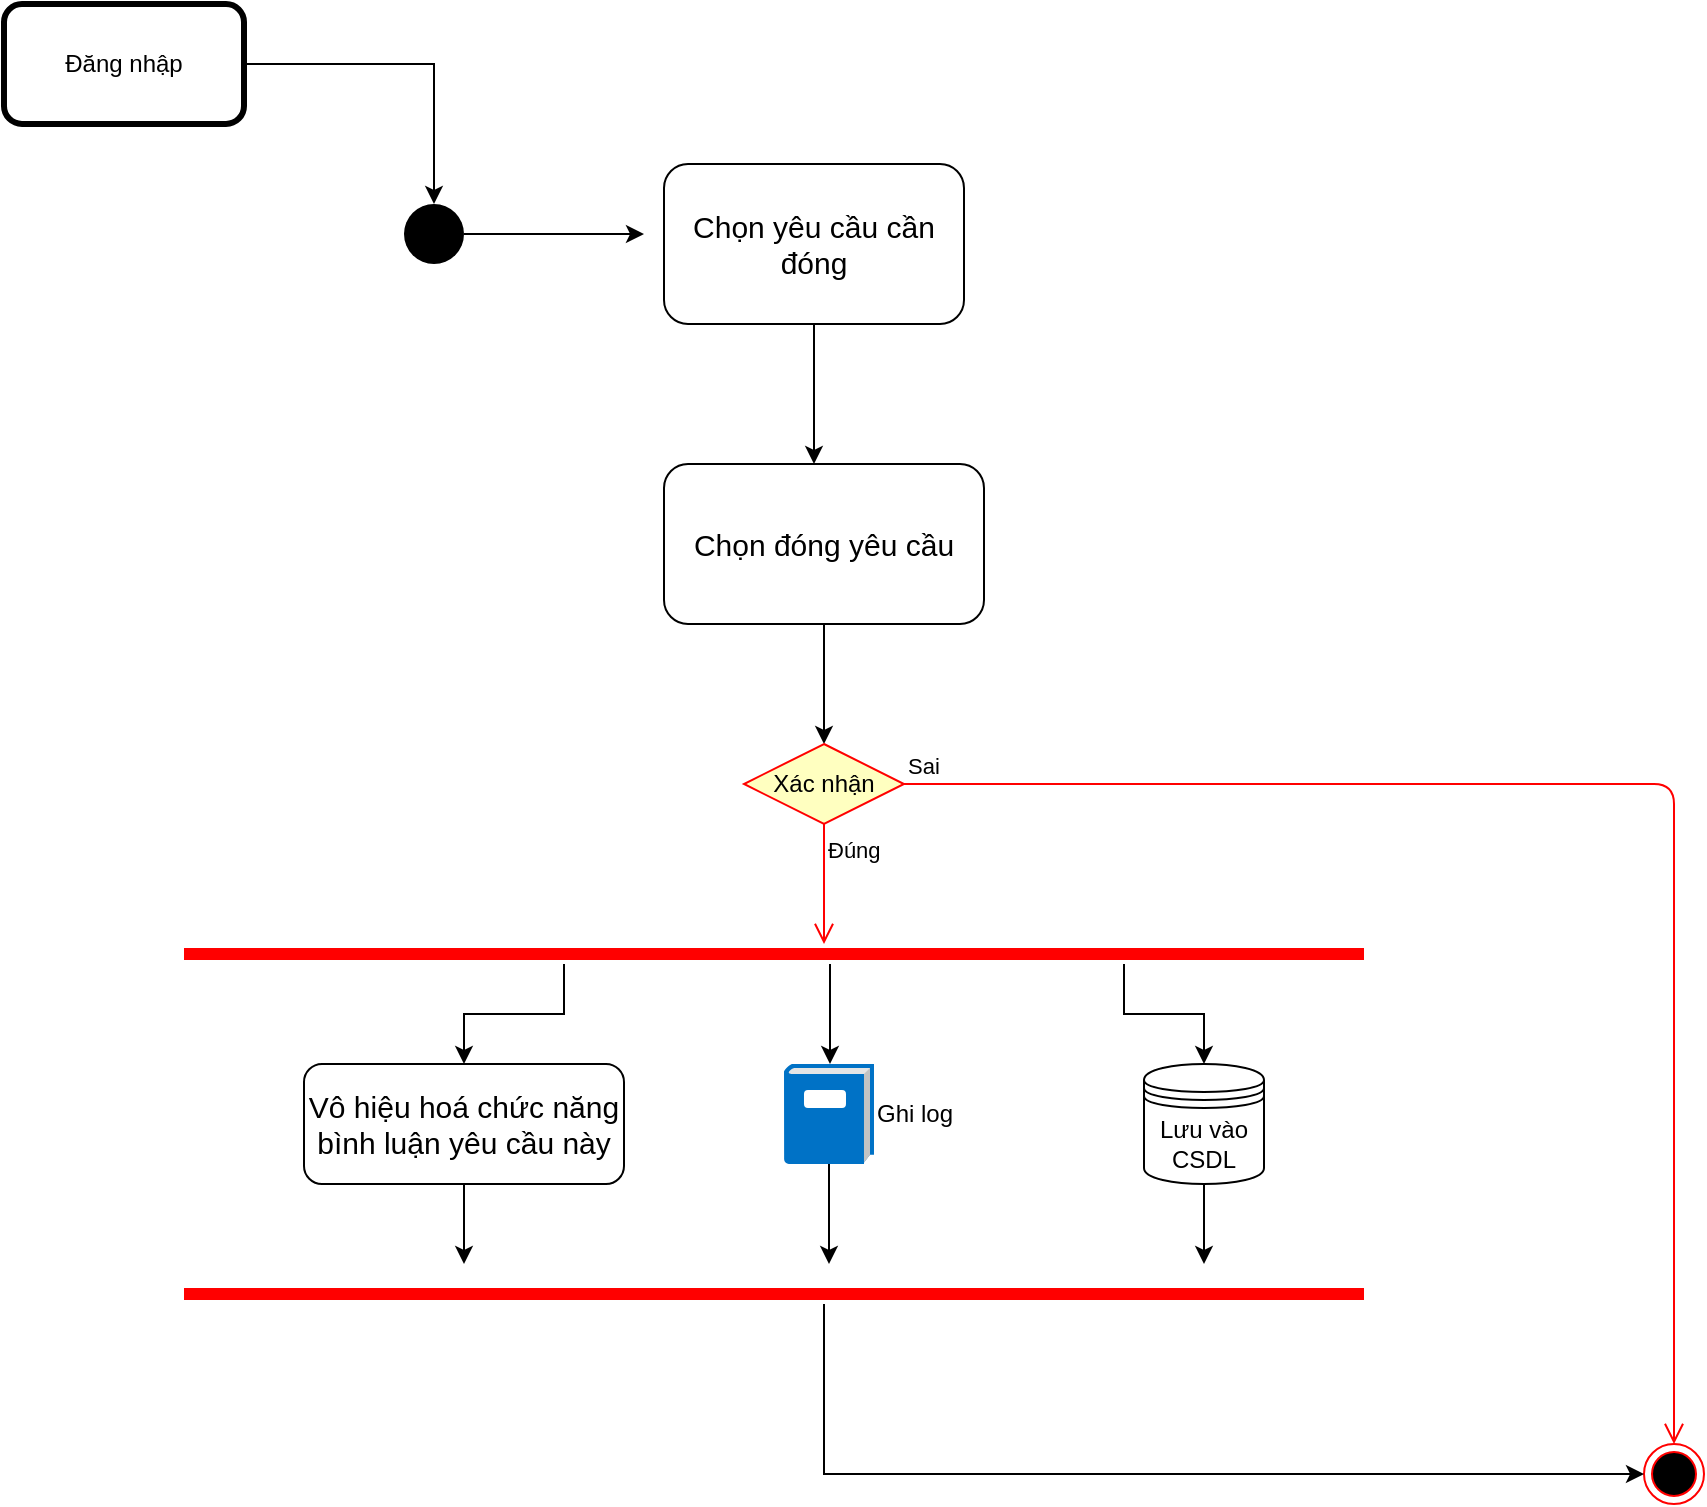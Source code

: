<mxfile version="13.9.2" type="device"><diagram name="Page-1" id="e7e014a7-5840-1c2e-5031-d8a46d1fe8dd"><mxGraphModel dx="1038" dy="592" grid="1" gridSize="10" guides="1" tooltips="1" connect="1" arrows="1" fold="1" page="1" pageScale="1" pageWidth="1169" pageHeight="826" background="#ffffff" math="0" shadow="0"><root><mxCell id="0"/><mxCell id="1" parent="0"/><mxCell id="A0P0WAkoeJ6fGI72fvnO-72" style="edgeStyle=orthogonalEdgeStyle;rounded=0;orthogonalLoop=1;jettySize=auto;html=1;fontSize=15;" parent="1" source="A0P0WAkoeJ6fGI72fvnO-41" edge="1"><mxGeometry relative="1" as="geometry"><mxPoint x="400" y="145" as="targetPoint"/></mxGeometry></mxCell><mxCell id="A0P0WAkoeJ6fGI72fvnO-41" value="" style="ellipse;fillColor=#000000;strokeColor=none;" parent="1" vertex="1"><mxGeometry x="280" y="130" width="30" height="30" as="geometry"/></mxCell><mxCell id="A0P0WAkoeJ6fGI72fvnO-76" style="edgeStyle=orthogonalEdgeStyle;rounded=0;orthogonalLoop=1;jettySize=auto;html=1;fontSize=15;" parent="1" source="A0P0WAkoeJ6fGI72fvnO-67" edge="1"><mxGeometry relative="1" as="geometry"><mxPoint x="485" y="260" as="targetPoint"/></mxGeometry></mxCell><mxCell id="A0P0WAkoeJ6fGI72fvnO-67" value="Chọn yêu cầu cần đóng" style="shape=rect;html=1;rounded=1;whiteSpace=wrap;align=center;fontSize=15;" parent="1" vertex="1"><mxGeometry x="410" y="110" width="150" height="80" as="geometry"/></mxCell><mxCell id="Lxg1Te9nwEwyQfh4QCRz-8" style="edgeStyle=orthogonalEdgeStyle;rounded=0;orthogonalLoop=1;jettySize=auto;html=1;entryX=0.5;entryY=0;entryDx=0;entryDy=0;" edge="1" parent="1" source="A0P0WAkoeJ6fGI72fvnO-74" target="Lxg1Te9nwEwyQfh4QCRz-5"><mxGeometry relative="1" as="geometry"/></mxCell><mxCell id="A0P0WAkoeJ6fGI72fvnO-74" value="Chọn đóng yêu cầu" style="shape=rect;html=1;rounded=1;whiteSpace=wrap;align=center;fontSize=15;" parent="1" vertex="1"><mxGeometry x="410" y="260" width="160" height="80" as="geometry"/></mxCell><mxCell id="Lxg1Te9nwEwyQfh4QCRz-1" value="" style="ellipse;html=1;shape=endState;fillColor=#000000;strokeColor=#ff0000;" vertex="1" parent="1"><mxGeometry x="900" y="750" width="30" height="30" as="geometry"/></mxCell><mxCell id="Lxg1Te9nwEwyQfh4QCRz-3" style="edgeStyle=orthogonalEdgeStyle;rounded=0;orthogonalLoop=1;jettySize=auto;html=1;" edge="1" parent="1" source="Lxg1Te9nwEwyQfh4QCRz-2" target="A0P0WAkoeJ6fGI72fvnO-41"><mxGeometry relative="1" as="geometry"/></mxCell><mxCell id="Lxg1Te9nwEwyQfh4QCRz-2" value="Đăng nhập" style="shape=ext;rounded=1;html=1;whiteSpace=wrap;strokeWidth=3;" vertex="1" parent="1"><mxGeometry x="80" y="30" width="120" height="60" as="geometry"/></mxCell><mxCell id="Lxg1Te9nwEwyQfh4QCRz-5" value="Xác nhận" style="rhombus;whiteSpace=wrap;html=1;fillColor=#ffffc0;strokeColor=#ff0000;" vertex="1" parent="1"><mxGeometry x="450" y="400" width="80" height="40" as="geometry"/></mxCell><mxCell id="Lxg1Te9nwEwyQfh4QCRz-6" value="Sai" style="edgeStyle=orthogonalEdgeStyle;html=1;align=left;verticalAlign=bottom;endArrow=open;endSize=8;strokeColor=#ff0000;entryX=0.5;entryY=0;entryDx=0;entryDy=0;" edge="1" source="Lxg1Te9nwEwyQfh4QCRz-5" parent="1" target="Lxg1Te9nwEwyQfh4QCRz-1"><mxGeometry x="-1" relative="1" as="geometry"><mxPoint x="630" y="420" as="targetPoint"/></mxGeometry></mxCell><mxCell id="Lxg1Te9nwEwyQfh4QCRz-7" value="Đúng" style="edgeStyle=orthogonalEdgeStyle;html=1;align=left;verticalAlign=top;endArrow=open;endSize=8;strokeColor=#ff0000;" edge="1" source="Lxg1Te9nwEwyQfh4QCRz-5" parent="1"><mxGeometry x="-1" relative="1" as="geometry"><mxPoint x="490" y="500" as="targetPoint"/></mxGeometry></mxCell><mxCell id="Lxg1Te9nwEwyQfh4QCRz-21" style="edgeStyle=orthogonalEdgeStyle;rounded=0;orthogonalLoop=1;jettySize=auto;html=1;" edge="1" parent="1" source="Lxg1Te9nwEwyQfh4QCRz-9"><mxGeometry relative="1" as="geometry"><mxPoint x="492.5" y="660" as="targetPoint"/></mxGeometry></mxCell><mxCell id="Lxg1Te9nwEwyQfh4QCRz-9" value="" style="aspect=fixed;html=1;points=[];align=center;image;fontSize=12;image=img/lib/mscae/Log.svg;" vertex="1" parent="1"><mxGeometry x="470" y="560" width="45" height="50" as="geometry"/></mxCell><mxCell id="Lxg1Te9nwEwyQfh4QCRz-11" value="Ghi log" style="text;html=1;align=center;verticalAlign=middle;resizable=0;points=[];autosize=1;" vertex="1" parent="1"><mxGeometry x="510" y="575" width="50" height="20" as="geometry"/></mxCell><mxCell id="Lxg1Te9nwEwyQfh4QCRz-22" style="edgeStyle=orthogonalEdgeStyle;rounded=0;orthogonalLoop=1;jettySize=auto;html=1;" edge="1" parent="1" source="Lxg1Te9nwEwyQfh4QCRz-12"><mxGeometry relative="1" as="geometry"><mxPoint x="680" y="660" as="targetPoint"/></mxGeometry></mxCell><mxCell id="Lxg1Te9nwEwyQfh4QCRz-12" value="Lưu vào CSDL" style="shape=datastore;whiteSpace=wrap;html=1;" vertex="1" parent="1"><mxGeometry x="650" y="560" width="60" height="60" as="geometry"/></mxCell><mxCell id="Lxg1Te9nwEwyQfh4QCRz-16" style="edgeStyle=orthogonalEdgeStyle;rounded=0;orthogonalLoop=1;jettySize=auto;html=1;entryX=0.5;entryY=0;entryDx=0;entryDy=0;" edge="1" parent="1" source="Lxg1Te9nwEwyQfh4QCRz-13" target="Lxg1Te9nwEwyQfh4QCRz-15"><mxGeometry relative="1" as="geometry"><Array as="points"><mxPoint x="360" y="535"/><mxPoint x="310" y="535"/></Array></mxGeometry></mxCell><mxCell id="Lxg1Te9nwEwyQfh4QCRz-17" style="edgeStyle=orthogonalEdgeStyle;rounded=0;orthogonalLoop=1;jettySize=auto;html=1;" edge="1" parent="1" source="Lxg1Te9nwEwyQfh4QCRz-13" target="Lxg1Te9nwEwyQfh4QCRz-9"><mxGeometry relative="1" as="geometry"><Array as="points"><mxPoint x="493" y="520"/><mxPoint x="493" y="520"/></Array></mxGeometry></mxCell><mxCell id="Lxg1Te9nwEwyQfh4QCRz-18" style="edgeStyle=orthogonalEdgeStyle;rounded=0;orthogonalLoop=1;jettySize=auto;html=1;entryX=0.5;entryY=0;entryDx=0;entryDy=0;" edge="1" parent="1" source="Lxg1Te9nwEwyQfh4QCRz-13" target="Lxg1Te9nwEwyQfh4QCRz-12"><mxGeometry relative="1" as="geometry"><Array as="points"><mxPoint x="640" y="535"/><mxPoint x="680" y="535"/></Array></mxGeometry></mxCell><mxCell id="Lxg1Te9nwEwyQfh4QCRz-13" value="" style="shape=line;html=1;strokeWidth=6;strokeColor=#ff0000;" vertex="1" parent="1"><mxGeometry x="170" y="500" width="590" height="10" as="geometry"/></mxCell><mxCell id="Lxg1Te9nwEwyQfh4QCRz-20" style="edgeStyle=orthogonalEdgeStyle;rounded=0;orthogonalLoop=1;jettySize=auto;html=1;exitX=0.5;exitY=1;exitDx=0;exitDy=0;" edge="1" parent="1" source="Lxg1Te9nwEwyQfh4QCRz-15"><mxGeometry relative="1" as="geometry"><mxPoint x="310" y="660" as="targetPoint"/></mxGeometry></mxCell><mxCell id="Lxg1Te9nwEwyQfh4QCRz-15" value="Vô hiệu hoá chức năng bình luận yêu cầu này" style="shape=rect;html=1;rounded=1;whiteSpace=wrap;align=center;fontSize=15;" vertex="1" parent="1"><mxGeometry x="230" y="560" width="160" height="60" as="geometry"/></mxCell><mxCell id="Lxg1Te9nwEwyQfh4QCRz-23" style="edgeStyle=orthogonalEdgeStyle;rounded=0;orthogonalLoop=1;jettySize=auto;html=1;" edge="1" parent="1" source="Lxg1Te9nwEwyQfh4QCRz-19" target="Lxg1Te9nwEwyQfh4QCRz-1"><mxGeometry relative="1" as="geometry"><Array as="points"><mxPoint x="490" y="765"/></Array></mxGeometry></mxCell><mxCell id="Lxg1Te9nwEwyQfh4QCRz-19" value="" style="shape=line;html=1;strokeWidth=6;strokeColor=#ff0000;" vertex="1" parent="1"><mxGeometry x="170" y="670" width="590" height="10" as="geometry"/></mxCell></root></mxGraphModel></diagram></mxfile>